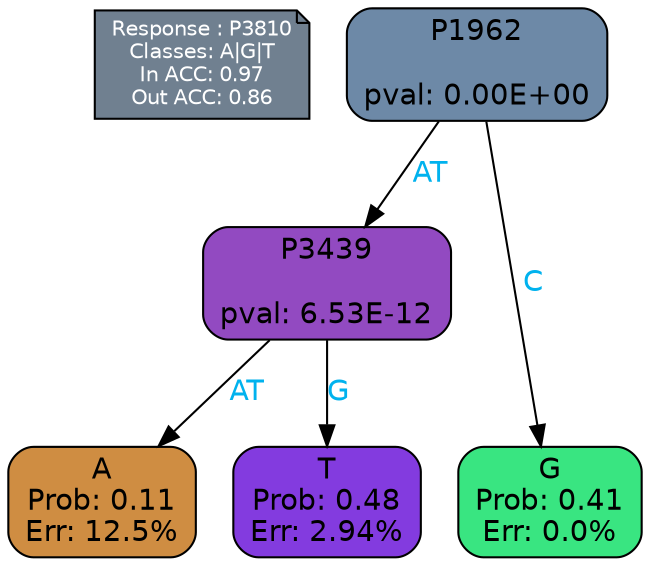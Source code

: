 digraph Tree {
node [shape=box, style="filled, rounded", color="black", fontname=helvetica] ;
graph [ranksep=equally, splines=polylines, bgcolor=transparent, dpi=600] ;
edge [fontname=helvetica] ;
LEGEND [label="Response : P3810
Classes: A|G|T
In ACC: 0.97
Out ACC: 0.86
",shape=note,align=left,style=filled,fillcolor="slategray",fontcolor="white",fontsize=10];1 [label="P1962

pval: 0.00E+00", fillcolor="#6d89a7"] ;
2 [label="P3439

pval: 6.53E-12", fillcolor="#924ac1"] ;
3 [label="A
Prob: 0.11
Err: 12.5%", fillcolor="#cf8d42"] ;
4 [label="T
Prob: 0.48
Err: 2.94%", fillcolor="#833bdf"] ;
5 [label="G
Prob: 0.41
Err: 0.0%", fillcolor="#39e581"] ;
1 -> 2 [label="AT",fontcolor=deepskyblue2] ;
1 -> 5 [label="C",fontcolor=deepskyblue2] ;
2 -> 3 [label="AT",fontcolor=deepskyblue2] ;
2 -> 4 [label="G",fontcolor=deepskyblue2] ;
{rank = same; 3;4;5;}{rank = same; LEGEND;1;}}